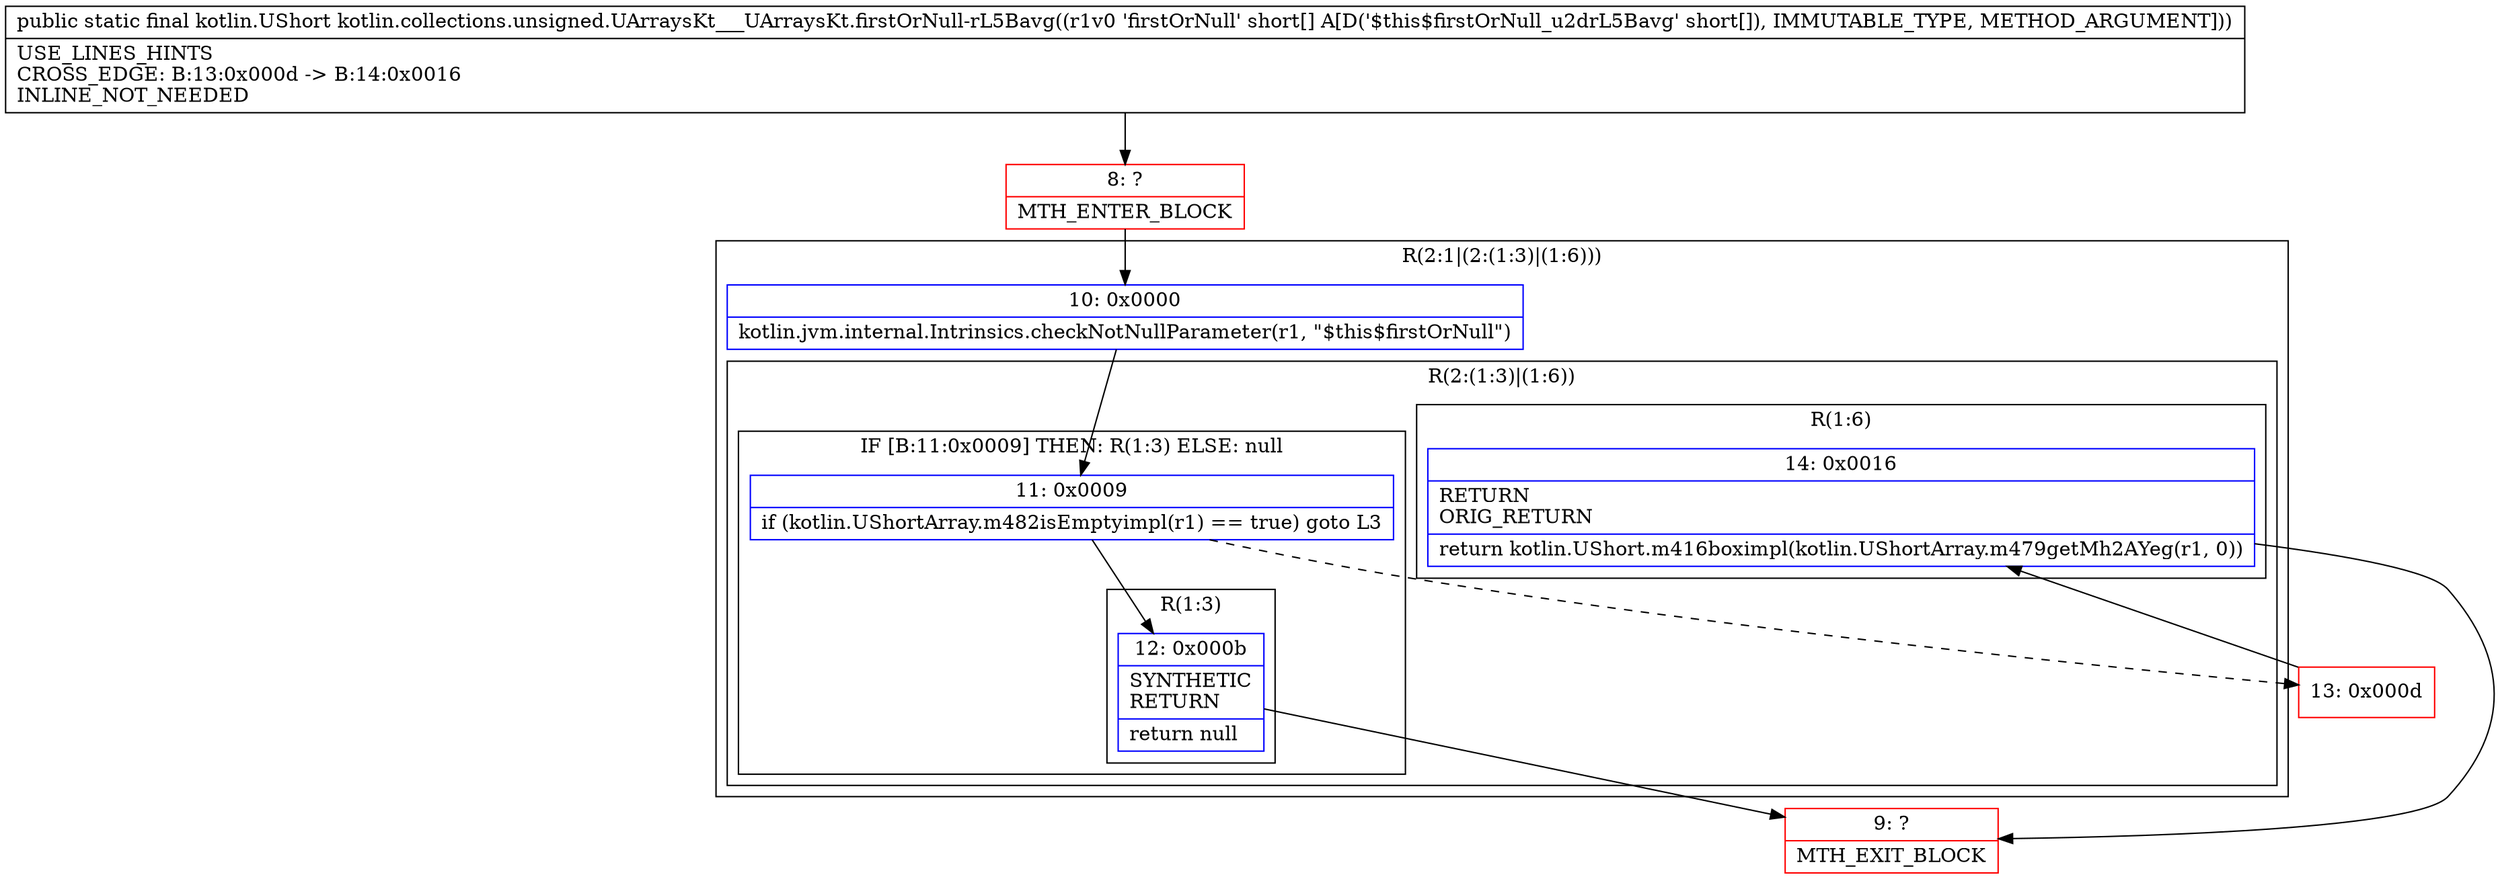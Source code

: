 digraph "CFG forkotlin.collections.unsigned.UArraysKt___UArraysKt.firstOrNull\-rL5Bavg([S)Lkotlin\/UShort;" {
subgraph cluster_Region_1139323290 {
label = "R(2:1|(2:(1:3)|(1:6)))";
node [shape=record,color=blue];
Node_10 [shape=record,label="{10\:\ 0x0000|kotlin.jvm.internal.Intrinsics.checkNotNullParameter(r1, \"$this$firstOrNull\")\l}"];
subgraph cluster_Region_850816513 {
label = "R(2:(1:3)|(1:6))";
node [shape=record,color=blue];
subgraph cluster_IfRegion_1894675025 {
label = "IF [B:11:0x0009] THEN: R(1:3) ELSE: null";
node [shape=record,color=blue];
Node_11 [shape=record,label="{11\:\ 0x0009|if (kotlin.UShortArray.m482isEmptyimpl(r1) == true) goto L3\l}"];
subgraph cluster_Region_862525544 {
label = "R(1:3)";
node [shape=record,color=blue];
Node_12 [shape=record,label="{12\:\ 0x000b|SYNTHETIC\lRETURN\l|return null\l}"];
}
}
subgraph cluster_Region_889916414 {
label = "R(1:6)";
node [shape=record,color=blue];
Node_14 [shape=record,label="{14\:\ 0x0016|RETURN\lORIG_RETURN\l|return kotlin.UShort.m416boximpl(kotlin.UShortArray.m479getMh2AYeg(r1, 0))\l}"];
}
}
}
Node_8 [shape=record,color=red,label="{8\:\ ?|MTH_ENTER_BLOCK\l}"];
Node_9 [shape=record,color=red,label="{9\:\ ?|MTH_EXIT_BLOCK\l}"];
Node_13 [shape=record,color=red,label="{13\:\ 0x000d}"];
MethodNode[shape=record,label="{public static final kotlin.UShort kotlin.collections.unsigned.UArraysKt___UArraysKt.firstOrNull\-rL5Bavg((r1v0 'firstOrNull' short[] A[D('$this$firstOrNull_u2drL5Bavg' short[]), IMMUTABLE_TYPE, METHOD_ARGUMENT]))  | USE_LINES_HINTS\lCROSS_EDGE: B:13:0x000d \-\> B:14:0x0016\lINLINE_NOT_NEEDED\l}"];
MethodNode -> Node_8;Node_10 -> Node_11;
Node_11 -> Node_12;
Node_11 -> Node_13[style=dashed];
Node_12 -> Node_9;
Node_14 -> Node_9;
Node_8 -> Node_10;
Node_13 -> Node_14;
}

